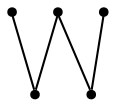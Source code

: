 graph {
  node [shape=point,comment="{\"directed\":false,\"doi\":\"10.1007/978-3-319-27261-0_37\",\"figure\":\"6 (2)\"}"]

  v0 [pos="554.6425176279874,2051.2153802188013"]
  v1 [pos="507.77256799741144,2051.073706960491"]
  v2 [pos="479.89728153697274,2008.1922384415489"]
  v3 [pos="503.29683362932684,2139.112572751267"]
  v4 [pos="402.4516122659245,2135.261959721537"]

  v0 -- v1 [id="-1",pos="554.6425176279874,2051.2153802188013 507.77256799741144,2051.073706960491 507.77256799741144,2051.073706960491 507.77256799741144,2051.073706960491"]
  v0 -- v3 [id="-5",pos="554.6425176279874,2051.2153802188013 630.2796210199763,2049.8579113146684 630.2796210199763,2049.8579113146684 630.2796210199763,2049.8579113146684 630.2796210199763,2140.6629665502446 630.2796210199763,2140.6629665502446 630.2796210199763,2140.6629665502446 503.29683362932684,2139.112572751267 503.29683362932684,2139.112572751267 503.29683362932684,2139.112572751267"]
  v4 -- v3 [id="-6",pos="402.4516122659245,2135.261959721537 427.4389274054342,2179.022590928719 427.4389274054342,2179.022590928719 427.4389274054342,2179.022590928719 475.35906359994766,2179.022590928719 475.35906359994766,2179.022590928719 475.35906359994766,2179.022590928719 503.29683362932684,2139.112572751267 503.29683362932684,2139.112572751267 503.29683362932684,2139.112572751267"]
  v2 -- v1 [id="-9",pos="479.89728153697274,2008.1922384415489 507.77256799741144,2051.073706960491 507.77256799741144,2051.073706960491 507.77256799741144,2051.073706960491"]
}